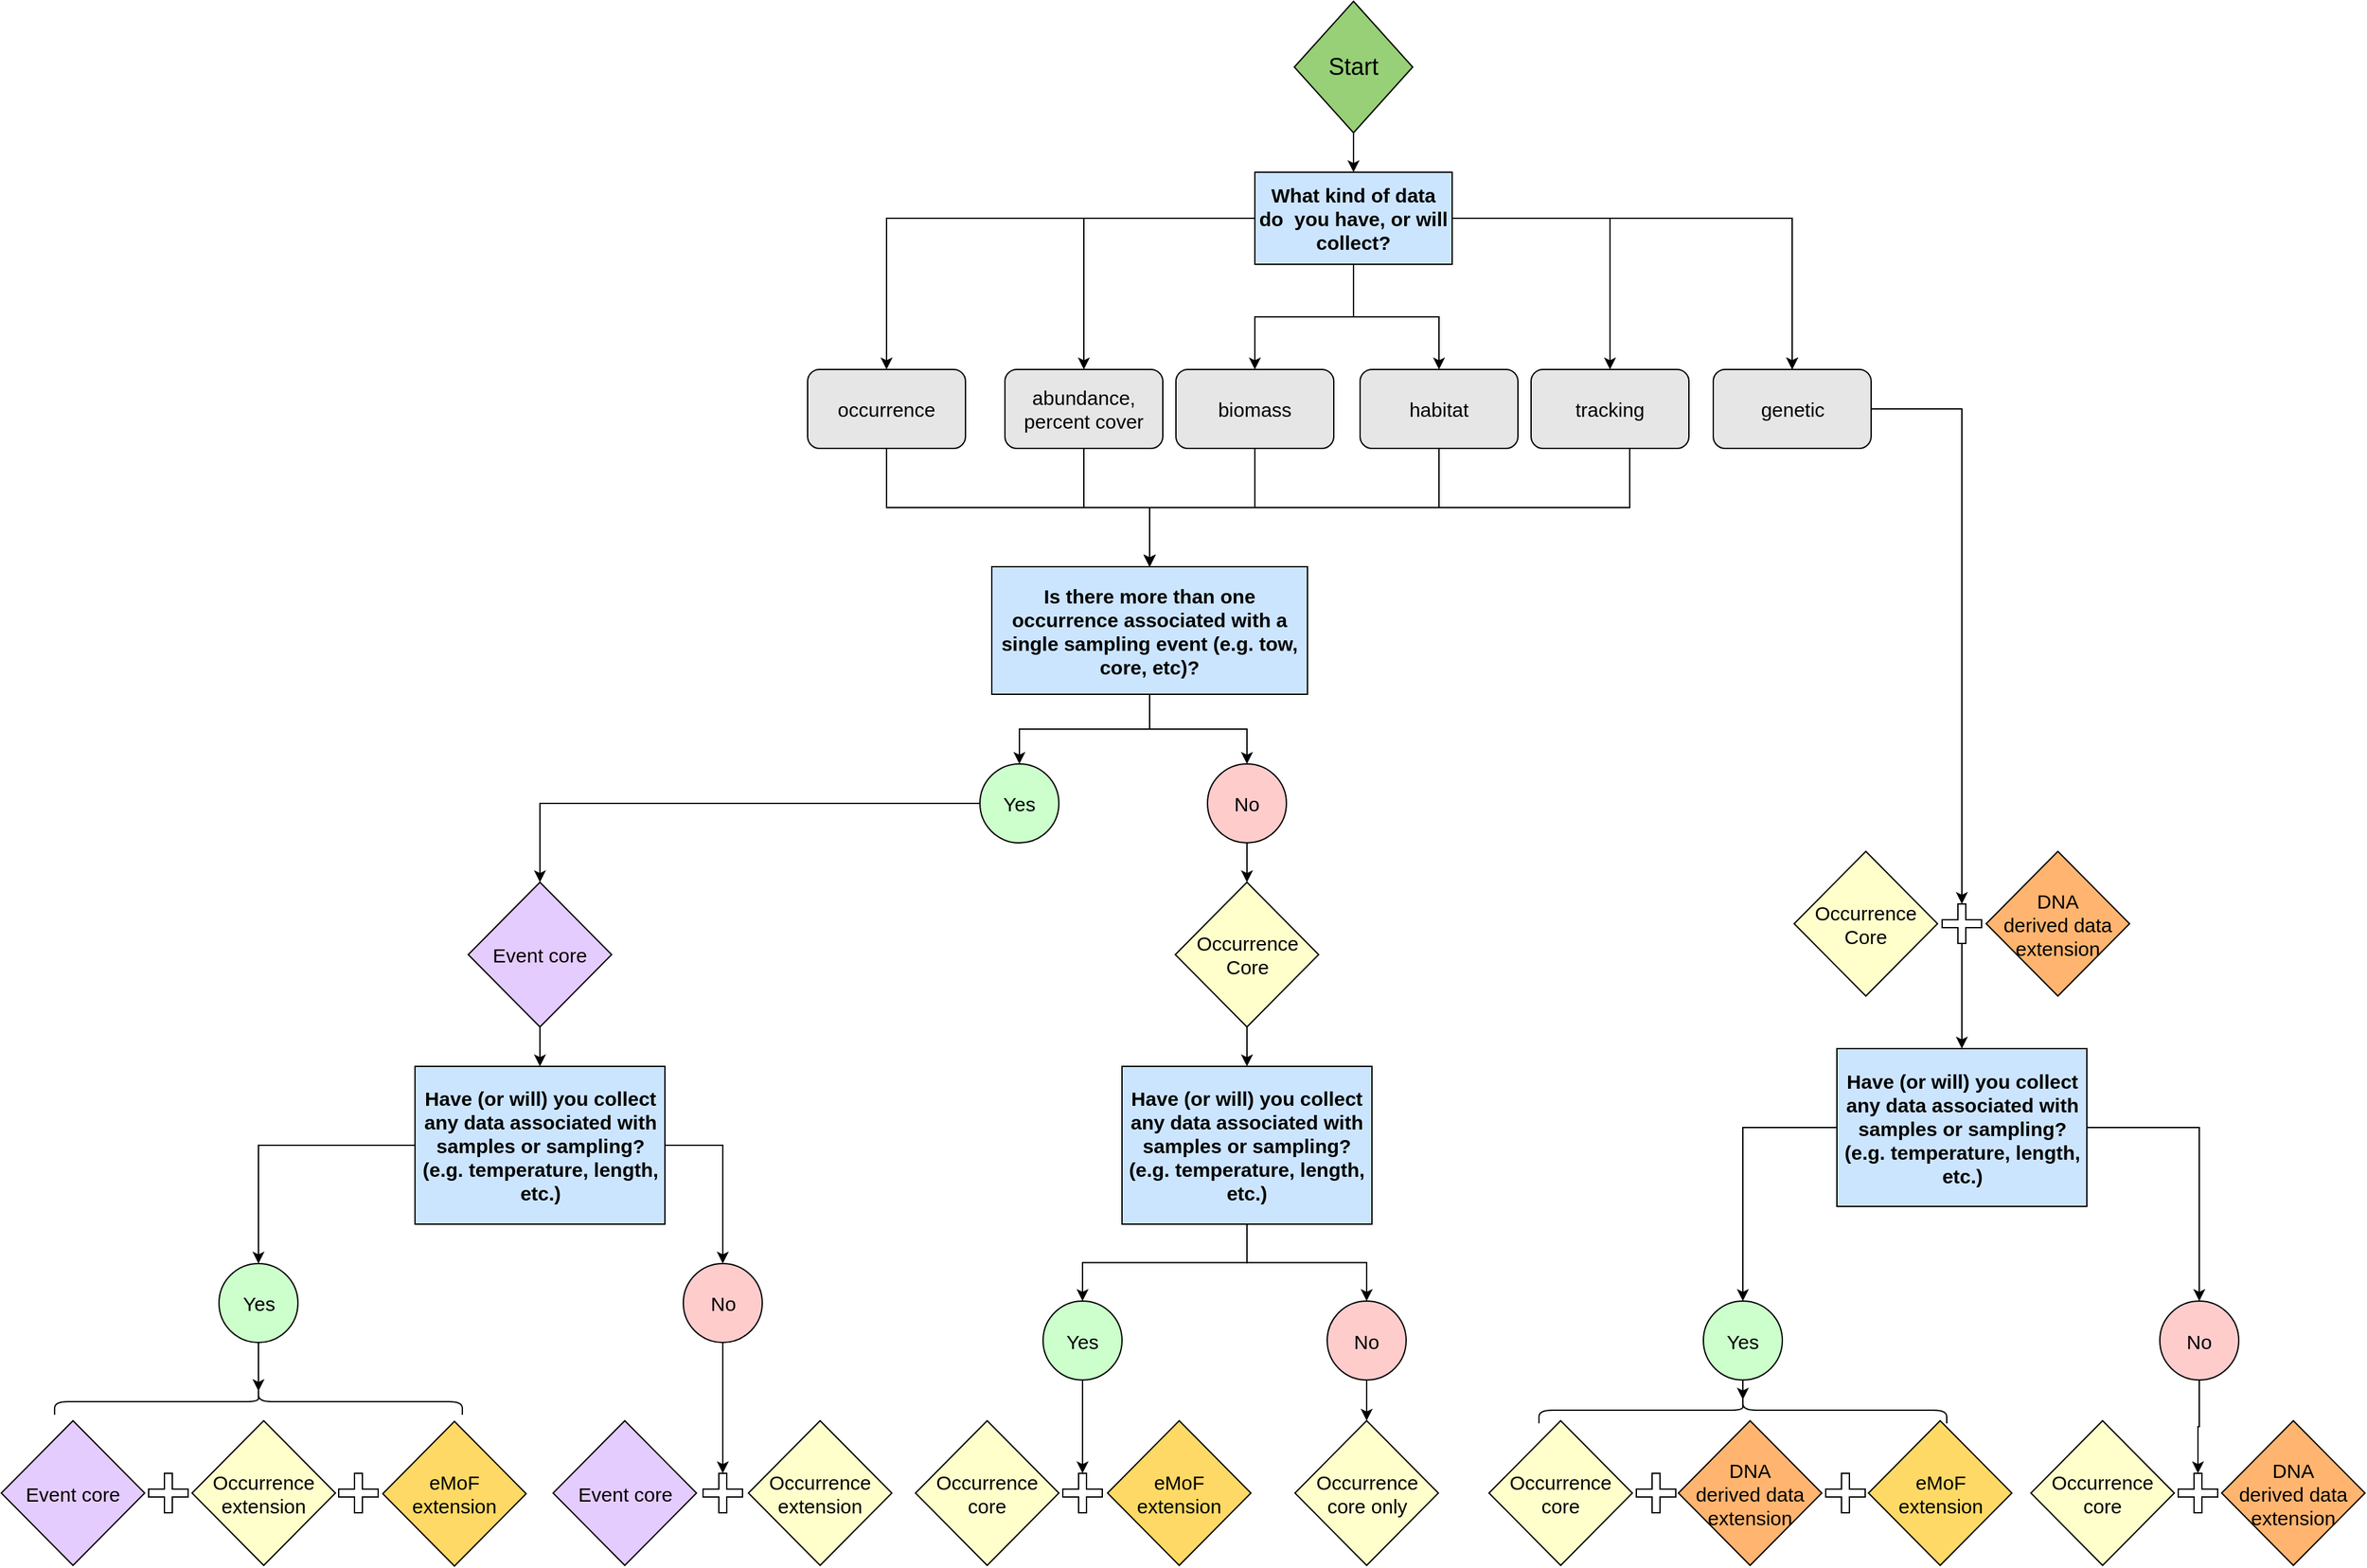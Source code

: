 <mxfile>
    <diagram name="OBIS" id="UvOoFBBmyslhh7-m53rs">
        <mxGraphModel dx="3834" dy="1837" grid="1" gridSize="10" guides="1" tooltips="1" connect="1" arrows="1" fold="1" page="1" pageScale="1" pageWidth="1100" pageHeight="850" math="0" shadow="0">
            <root>
                <mxCell id="hc1PMB7uW3_f1QSLA8F5-0"/>
                <mxCell id="hc1PMB7uW3_f1QSLA8F5-1" parent="hc1PMB7uW3_f1QSLA8F5-0"/>
                <mxCell id="0" value="" style="edgeStyle=orthogonalEdgeStyle;rounded=0;orthogonalLoop=1;jettySize=auto;html=1;fontSize=15;" edge="1" parent="hc1PMB7uW3_f1QSLA8F5-1" source="7" target="8">
                    <mxGeometry relative="1" as="geometry"/>
                </mxCell>
                <mxCell id="1" value="" style="edgeStyle=orthogonalEdgeStyle;rounded=0;orthogonalLoop=1;jettySize=auto;html=1;fontSize=15;" edge="1" parent="hc1PMB7uW3_f1QSLA8F5-1" source="7" target="10">
                    <mxGeometry relative="1" as="geometry"/>
                </mxCell>
                <mxCell id="2" value="" style="edgeStyle=orthogonalEdgeStyle;rounded=0;orthogonalLoop=1;jettySize=auto;html=1;fontSize=15;" edge="1" parent="hc1PMB7uW3_f1QSLA8F5-1" source="7" target="10">
                    <mxGeometry relative="1" as="geometry"/>
                </mxCell>
                <mxCell id="3" style="edgeStyle=orthogonalEdgeStyle;rounded=0;orthogonalLoop=1;jettySize=auto;html=1;fontSize=15;" edge="1" parent="hc1PMB7uW3_f1QSLA8F5-1" source="7" target="22">
                    <mxGeometry relative="1" as="geometry"/>
                </mxCell>
                <mxCell id="4" style="edgeStyle=orthogonalEdgeStyle;rounded=0;orthogonalLoop=1;jettySize=auto;html=1;fontSize=15;" edge="1" parent="hc1PMB7uW3_f1QSLA8F5-1" source="7" target="13">
                    <mxGeometry relative="1" as="geometry"/>
                </mxCell>
                <mxCell id="5" style="edgeStyle=orthogonalEdgeStyle;rounded=0;orthogonalLoop=1;jettySize=auto;html=1;fontSize=15;" edge="1" parent="hc1PMB7uW3_f1QSLA8F5-1" source="7" target="17">
                    <mxGeometry relative="1" as="geometry"/>
                </mxCell>
                <mxCell id="6" style="edgeStyle=orthogonalEdgeStyle;rounded=0;orthogonalLoop=1;jettySize=auto;html=1;fontSize=15;" edge="1" parent="hc1PMB7uW3_f1QSLA8F5-1" source="7" target="15">
                    <mxGeometry relative="1" as="geometry"/>
                </mxCell>
                <mxCell id="7" value="What kind of data do&amp;nbsp; you have, or will collect?" style="rounded=0;whiteSpace=wrap;html=1;shadow=0;fillColor=#CCE5FF;fontStyle=1;fontSize=15;" vertex="1" parent="hc1PMB7uW3_f1QSLA8F5-1">
                    <mxGeometry x="-440" y="-700" width="150" height="70" as="geometry"/>
                </mxCell>
                <mxCell id="8" value="occurrence" style="rounded=1;whiteSpace=wrap;html=1;fillColor=#E6E6E6;fontSize=15;" vertex="1" parent="hc1PMB7uW3_f1QSLA8F5-1">
                    <mxGeometry x="-780" y="-550" width="120" height="60" as="geometry"/>
                </mxCell>
                <mxCell id="9" value="" style="edgeStyle=orthogonalEdgeStyle;rounded=0;orthogonalLoop=1;jettySize=auto;html=1;entryX=0.5;entryY=0;entryDx=0;entryDy=0;entryPerimeter=0;fontSize=15;" edge="1" parent="hc1PMB7uW3_f1QSLA8F5-1" source="10" target="54">
                    <mxGeometry relative="1" as="geometry">
                        <mxPoint x="81" y="-280" as="targetPoint"/>
                    </mxGeometry>
                </mxCell>
                <mxCell id="10" value="genetic" style="whiteSpace=wrap;html=1;rounded=1;fillColor=#E6E6E6;fontSize=15;" vertex="1" parent="hc1PMB7uW3_f1QSLA8F5-1">
                    <mxGeometry x="-91.5" y="-550" width="120" height="60" as="geometry"/>
                </mxCell>
                <mxCell id="11" style="edgeStyle=orthogonalEdgeStyle;rounded=0;orthogonalLoop=1;jettySize=auto;html=1;exitX=0.5;exitY=1;exitDx=0;exitDy=0;fontSize=15;" edge="1" parent="hc1PMB7uW3_f1QSLA8F5-1" source="22" target="20">
                    <mxGeometry relative="1" as="geometry"/>
                </mxCell>
                <mxCell id="12" style="edgeStyle=orthogonalEdgeStyle;rounded=0;orthogonalLoop=1;jettySize=auto;html=1;entryX=0.5;entryY=0;entryDx=0;entryDy=0;fontSize=15;" edge="1" parent="hc1PMB7uW3_f1QSLA8F5-1" source="13" target="20">
                    <mxGeometry relative="1" as="geometry">
                        <mxPoint x="-560" y="-400" as="targetPoint"/>
                    </mxGeometry>
                </mxCell>
                <mxCell id="13" value="biomass" style="whiteSpace=wrap;html=1;rounded=1;fillColor=#E6E6E6;fontSize=15;" vertex="1" parent="hc1PMB7uW3_f1QSLA8F5-1">
                    <mxGeometry x="-500" y="-550" width="120" height="60" as="geometry"/>
                </mxCell>
                <mxCell id="14" style="edgeStyle=orthogonalEdgeStyle;rounded=0;orthogonalLoop=1;jettySize=auto;html=1;exitX=0.625;exitY=1;exitDx=0;exitDy=0;exitPerimeter=0;fontSize=15;" edge="1" parent="hc1PMB7uW3_f1QSLA8F5-1" source="15" target="20">
                    <mxGeometry relative="1" as="geometry"/>
                </mxCell>
                <mxCell id="15" value="tracking" style="whiteSpace=wrap;html=1;rounded=1;fillColor=#E6E6E6;fontSize=15;" vertex="1" parent="hc1PMB7uW3_f1QSLA8F5-1">
                    <mxGeometry x="-230" y="-550" width="120" height="60" as="geometry"/>
                </mxCell>
                <mxCell id="16" style="edgeStyle=orthogonalEdgeStyle;rounded=0;orthogonalLoop=1;jettySize=auto;html=1;entryX=0.5;entryY=0;entryDx=0;entryDy=0;exitX=0.5;exitY=1;exitDx=0;exitDy=0;fontSize=15;" edge="1" parent="hc1PMB7uW3_f1QSLA8F5-1" source="17" target="20">
                    <mxGeometry relative="1" as="geometry"/>
                </mxCell>
                <mxCell id="17" value="habitat" style="whiteSpace=wrap;html=1;rounded=1;fillColor=#E6E6E6;fontSize=15;" vertex="1" parent="hc1PMB7uW3_f1QSLA8F5-1">
                    <mxGeometry x="-360" y="-550" width="120" height="60" as="geometry"/>
                </mxCell>
                <mxCell id="18" style="edgeStyle=orthogonalEdgeStyle;rounded=0;orthogonalLoop=1;jettySize=auto;html=1;fontSize=15;" edge="1" parent="hc1PMB7uW3_f1QSLA8F5-1" source="20" target="24">
                    <mxGeometry relative="1" as="geometry"/>
                </mxCell>
                <mxCell id="19" style="edgeStyle=orthogonalEdgeStyle;rounded=0;orthogonalLoop=1;jettySize=auto;html=1;fontSize=15;" edge="1" parent="hc1PMB7uW3_f1QSLA8F5-1" source="20" target="26">
                    <mxGeometry relative="1" as="geometry"/>
                </mxCell>
                <mxCell id="20" value="&lt;span class=&quot;notion-enable-hover&quot; data-token-index=&quot;0&quot;&gt;Is there more than one occurrence associated with a single sampling event (e.g. tow, core, etc)?&lt;/span&gt;" style="whiteSpace=wrap;html=1;rounded=0;fontStyle=1;fillColor=#CCE5FF;fontSize=15;" vertex="1" parent="hc1PMB7uW3_f1QSLA8F5-1">
                    <mxGeometry x="-640" y="-400" width="240" height="97" as="geometry"/>
                </mxCell>
                <mxCell id="21" value="" style="edgeStyle=orthogonalEdgeStyle;rounded=0;orthogonalLoop=1;jettySize=auto;html=1;entryX=0.5;entryY=0;entryDx=0;entryDy=0;exitX=0.5;exitY=1;exitDx=0;exitDy=0;fontSize=15;" edge="1" parent="hc1PMB7uW3_f1QSLA8F5-1" source="8" target="20">
                    <mxGeometry relative="1" as="geometry">
                        <mxPoint x="-540" y="-520" as="sourcePoint"/>
                        <mxPoint x="-420" y="-370" as="targetPoint"/>
                    </mxGeometry>
                </mxCell>
                <mxCell id="22" value="abundance, percent cover" style="whiteSpace=wrap;html=1;rounded=1;fillColor=#E6E6E6;fontSize=15;" vertex="1" parent="hc1PMB7uW3_f1QSLA8F5-1">
                    <mxGeometry x="-630" y="-550" width="120" height="60" as="geometry"/>
                </mxCell>
                <mxCell id="23" value="" style="edgeStyle=orthogonalEdgeStyle;rounded=0;orthogonalLoop=1;jettySize=auto;html=1;fontSize=15;exitX=0;exitY=0.5;exitDx=0;exitDy=0;" edge="1" parent="hc1PMB7uW3_f1QSLA8F5-1" source="24" target="31">
                    <mxGeometry relative="1" as="geometry"/>
                </mxCell>
                <mxCell id="24" value="Yes" style="ellipse;whiteSpace=wrap;html=1;fillColor=#CCFFCC;fontSize=15;" vertex="1" parent="hc1PMB7uW3_f1QSLA8F5-1">
                    <mxGeometry x="-649" y="-250" width="60" height="60" as="geometry"/>
                </mxCell>
                <mxCell id="25" value="" style="edgeStyle=orthogonalEdgeStyle;rounded=0;orthogonalLoop=1;jettySize=auto;html=1;fontSize=15;exitX=0.5;exitY=1;exitDx=0;exitDy=0;" edge="1" parent="hc1PMB7uW3_f1QSLA8F5-1" source="26" target="33">
                    <mxGeometry relative="1" as="geometry">
                        <mxPoint x="-340" y="-180" as="sourcePoint"/>
                    </mxGeometry>
                </mxCell>
                <mxCell id="26" value="No" style="ellipse;whiteSpace=wrap;html=1;fillColor=#FFCCCC;fontSize=15;" vertex="1" parent="hc1PMB7uW3_f1QSLA8F5-1">
                    <mxGeometry x="-476" y="-250" width="60" height="60" as="geometry"/>
                </mxCell>
                <mxCell id="27" style="edgeStyle=orthogonalEdgeStyle;rounded=0;orthogonalLoop=1;jettySize=auto;html=1;fontSize=15;" edge="1" parent="hc1PMB7uW3_f1QSLA8F5-1" source="29" target="35">
                    <mxGeometry relative="1" as="geometry"/>
                </mxCell>
                <mxCell id="28" style="edgeStyle=orthogonalEdgeStyle;rounded=0;orthogonalLoop=1;jettySize=auto;html=1;fontSize=15;" edge="1" parent="hc1PMB7uW3_f1QSLA8F5-1" source="29" target="37">
                    <mxGeometry relative="1" as="geometry"/>
                </mxCell>
                <mxCell id="29" value="&lt;b style=&quot;font-size: 15px;&quot;&gt;Have (or will) you collect any data associated with samples or sampling? (e.g. temperature, length, etc.)&lt;/b&gt;" style="whiteSpace=wrap;html=1;rounded=0;fillColor=#CCE5FF;fontSize=15;" vertex="1" parent="hc1PMB7uW3_f1QSLA8F5-1">
                    <mxGeometry x="-1078.5" y="-20" width="190" height="120" as="geometry"/>
                </mxCell>
                <mxCell id="30" style="edgeStyle=orthogonalEdgeStyle;rounded=0;orthogonalLoop=1;jettySize=auto;html=1;fontSize=15;" edge="1" parent="hc1PMB7uW3_f1QSLA8F5-1" source="31" target="29">
                    <mxGeometry relative="1" as="geometry"/>
                </mxCell>
                <mxCell id="31" value="Event core" style="rhombus;whiteSpace=wrap;html=1;fillColor=#E5CCFF;fontSize=15;" vertex="1" parent="hc1PMB7uW3_f1QSLA8F5-1">
                    <mxGeometry x="-1038" y="-160" width="109" height="110" as="geometry"/>
                </mxCell>
                <mxCell id="32" style="edgeStyle=orthogonalEdgeStyle;rounded=0;orthogonalLoop=1;jettySize=auto;html=1;exitX=0.5;exitY=1;exitDx=0;exitDy=0;fontSize=15;" edge="1" parent="hc1PMB7uW3_f1QSLA8F5-1" source="33" target="64">
                    <mxGeometry relative="1" as="geometry"/>
                </mxCell>
                <mxCell id="33" value="Occurrence Core" style="rhombus;whiteSpace=wrap;html=1;fillColor=#FFFFCC;fontSize=15;" vertex="1" parent="hc1PMB7uW3_f1QSLA8F5-1">
                    <mxGeometry x="-500.5" y="-160" width="109" height="110" as="geometry"/>
                </mxCell>
                <mxCell id="34" value="" style="edgeStyle=orthogonalEdgeStyle;rounded=0;orthogonalLoop=1;jettySize=auto;html=1;entryX=0.1;entryY=0.5;entryDx=0;entryDy=0;entryPerimeter=0;fontSize=15;exitX=0.5;exitY=1;exitDx=0;exitDy=0;" edge="1" parent="hc1PMB7uW3_f1QSLA8F5-1" source="35" target="78">
                    <mxGeometry relative="1" as="geometry">
                        <mxPoint x="-1002" y="218.5" as="sourcePoint"/>
                    </mxGeometry>
                </mxCell>
                <mxCell id="35" value="Yes" style="ellipse;whiteSpace=wrap;html=1;fillColor=#CCFFCC;fontSize=15;" vertex="1" parent="hc1PMB7uW3_f1QSLA8F5-1">
                    <mxGeometry x="-1227.5" y="130" width="60" height="60" as="geometry"/>
                </mxCell>
                <mxCell id="36" value="" style="edgeStyle=orthogonalEdgeStyle;rounded=0;orthogonalLoop=1;jettySize=auto;html=1;fontSize=15;entryX=0.5;entryY=0;entryDx=0;entryDy=0;entryPerimeter=0;" edge="1" parent="hc1PMB7uW3_f1QSLA8F5-1" source="37" target="76">
                    <mxGeometry relative="1" as="geometry"/>
                </mxCell>
                <mxCell id="37" value="No" style="ellipse;whiteSpace=wrap;html=1;fillColor=#FFCCCC;fontSize=15;" vertex="1" parent="hc1PMB7uW3_f1QSLA8F5-1">
                    <mxGeometry x="-874.5" y="130" width="60" height="60" as="geometry"/>
                </mxCell>
                <mxCell id="38" value="Event core" style="rhombus;whiteSpace=wrap;html=1;fillColor=#E5CCFF;fontSize=15;" vertex="1" parent="hc1PMB7uW3_f1QSLA8F5-1">
                    <mxGeometry x="-1393" y="249.5" width="109" height="110" as="geometry"/>
                </mxCell>
                <mxCell id="39" value="Event core" style="rhombus;whiteSpace=wrap;html=1;fillColor=#E5CCFF;fontSize=15;" vertex="1" parent="hc1PMB7uW3_f1QSLA8F5-1">
                    <mxGeometry x="-973.5" y="249.5" width="109" height="110" as="geometry"/>
                </mxCell>
                <mxCell id="40" style="edgeStyle=orthogonalEdgeStyle;rounded=0;orthogonalLoop=1;jettySize=auto;html=1;exitX=0.5;exitY=1;exitDx=0;exitDy=0;exitPerimeter=0;fontSize=15;" edge="1" parent="hc1PMB7uW3_f1QSLA8F5-1" source="54" target="44">
                    <mxGeometry relative="1" as="geometry">
                        <mxPoint x="164.5" y="44" as="sourcePoint"/>
                    </mxGeometry>
                </mxCell>
                <mxCell id="41" value="Occurrence Core" style="rhombus;whiteSpace=wrap;html=1;rounded=0;fillColor=#FFFFCC;fontSize=15;" vertex="1" parent="hc1PMB7uW3_f1QSLA8F5-1">
                    <mxGeometry x="-30" y="-183.5" width="109" height="110" as="geometry"/>
                </mxCell>
                <mxCell id="42" style="edgeStyle=orthogonalEdgeStyle;rounded=0;orthogonalLoop=1;jettySize=auto;html=1;" edge="1" parent="hc1PMB7uW3_f1QSLA8F5-1" source="44" target="46">
                    <mxGeometry relative="1" as="geometry"/>
                </mxCell>
                <mxCell id="43" style="edgeStyle=orthogonalEdgeStyle;rounded=0;orthogonalLoop=1;jettySize=auto;html=1;" edge="1" parent="hc1PMB7uW3_f1QSLA8F5-1" source="44" target="48">
                    <mxGeometry relative="1" as="geometry"/>
                </mxCell>
                <mxCell id="44" value="&lt;b style=&quot;font-size: 15px;&quot;&gt;Have (or will) you collect any data associated with samples or sampling? (e.g. temperature, length, etc.)&lt;/b&gt;" style="whiteSpace=wrap;html=1;rounded=0;fillColor=#CCE5FF;fontSize=15;" vertex="1" parent="hc1PMB7uW3_f1QSLA8F5-1">
                    <mxGeometry x="2.5" y="-33.5" width="190" height="120" as="geometry"/>
                </mxCell>
                <mxCell id="45" style="edgeStyle=orthogonalEdgeStyle;rounded=0;orthogonalLoop=1;jettySize=auto;html=1;exitX=0.5;exitY=1;exitDx=0;exitDy=0;entryX=0.1;entryY=0.5;entryDx=0;entryDy=0;entryPerimeter=0;fontSize=15;" edge="1" parent="hc1PMB7uW3_f1QSLA8F5-1" source="46" target="61">
                    <mxGeometry relative="1" as="geometry"/>
                </mxCell>
                <mxCell id="46" value="Yes" style="ellipse;whiteSpace=wrap;html=1;fillColor=#CCFFCC;fontSize=15;" vertex="1" parent="hc1PMB7uW3_f1QSLA8F5-1">
                    <mxGeometry x="-99" y="158.5" width="60" height="60" as="geometry"/>
                </mxCell>
                <mxCell id="47" value="" style="edgeStyle=orthogonalEdgeStyle;rounded=0;orthogonalLoop=1;jettySize=auto;html=1;entryX=0.5;entryY=0;entryDx=0;entryDy=0;entryPerimeter=0;fontSize=15;" edge="1" parent="hc1PMB7uW3_f1QSLA8F5-1" source="48" target="59">
                    <mxGeometry relative="1" as="geometry"/>
                </mxCell>
                <mxCell id="48" value="No" style="ellipse;whiteSpace=wrap;html=1;fillColor=#FFCCCC;fontSize=15;" vertex="1" parent="hc1PMB7uW3_f1QSLA8F5-1">
                    <mxGeometry x="248" y="158.5" width="60" height="60" as="geometry"/>
                </mxCell>
                <mxCell id="49" value="Occurrence &lt;br style=&quot;font-size: 15px;&quot;&gt;core" style="rhombus;whiteSpace=wrap;html=1;fillColor=#FFFFCC;fontSize=15;" vertex="1" parent="hc1PMB7uW3_f1QSLA8F5-1">
                    <mxGeometry x="-262" y="249.5" width="109" height="110" as="geometry"/>
                </mxCell>
                <mxCell id="50" value="Occurrence &lt;br style=&quot;font-size: 15px;&quot;&gt;core" style="rhombus;whiteSpace=wrap;html=1;fillColor=#FFFFCC;fontSize=15;" vertex="1" parent="hc1PMB7uW3_f1QSLA8F5-1">
                    <mxGeometry x="150" y="249.5" width="109" height="110" as="geometry"/>
                </mxCell>
                <mxCell id="51" value="DNA&lt;br style=&quot;font-size: 15px;&quot;&gt;derived data&lt;br&gt;extension" style="rhombus;whiteSpace=wrap;html=1;rounded=0;fillColor=#FFB570;fontSize=15;" vertex="1" parent="hc1PMB7uW3_f1QSLA8F5-1">
                    <mxGeometry x="116" y="-183.5" width="109" height="110" as="geometry"/>
                </mxCell>
                <mxCell id="52" style="edgeStyle=orthogonalEdgeStyle;rounded=0;orthogonalLoop=1;jettySize=auto;html=1;fontSize=15;" edge="1" parent="hc1PMB7uW3_f1QSLA8F5-1" source="53" target="7">
                    <mxGeometry relative="1" as="geometry"/>
                </mxCell>
                <mxCell id="53" value="Start" style="rhombus;whiteSpace=wrap;html=1;fillColor=#97D077;fontSize=18;" vertex="1" parent="hc1PMB7uW3_f1QSLA8F5-1">
                    <mxGeometry x="-410" y="-830" width="90" height="100" as="geometry"/>
                </mxCell>
                <mxCell id="54" value="" style="shape=cross;whiteSpace=wrap;html=1;fontSize=15;" vertex="1" parent="hc1PMB7uW3_f1QSLA8F5-1">
                    <mxGeometry x="82.5" y="-143.5" width="30" height="30" as="geometry"/>
                </mxCell>
                <mxCell id="55" value="eMoF&lt;br style=&quot;font-size: 15px;&quot;&gt;extension" style="rhombus;whiteSpace=wrap;html=1;rounded=0;fillColor=#FFD966;fontSize=15;" vertex="1" parent="hc1PMB7uW3_f1QSLA8F5-1">
                    <mxGeometry x="-1103" y="250" width="109" height="110" as="geometry"/>
                </mxCell>
                <mxCell id="56" value="eMoF&lt;br style=&quot;font-size: 15px;&quot;&gt;extension" style="rhombus;whiteSpace=wrap;html=1;rounded=0;fillColor=#FFD966;fontSize=15;" vertex="1" parent="hc1PMB7uW3_f1QSLA8F5-1">
                    <mxGeometry x="26.5" y="249.5" width="109" height="110" as="geometry"/>
                </mxCell>
                <mxCell id="57" value="" style="shape=cross;whiteSpace=wrap;html=1;fontSize=15;" vertex="1" parent="hc1PMB7uW3_f1QSLA8F5-1">
                    <mxGeometry x="-150" y="289.5" width="30" height="30" as="geometry"/>
                </mxCell>
                <mxCell id="58" value="" style="shape=cross;whiteSpace=wrap;html=1;fontSize=15;" vertex="1" parent="hc1PMB7uW3_f1QSLA8F5-1">
                    <mxGeometry x="-1281" y="289.5" width="30" height="30" as="geometry"/>
                </mxCell>
                <mxCell id="59" value="" style="shape=cross;whiteSpace=wrap;html=1;fontSize=15;" vertex="1" parent="hc1PMB7uW3_f1QSLA8F5-1">
                    <mxGeometry x="262" y="289.5" width="30" height="30" as="geometry"/>
                </mxCell>
                <mxCell id="60" value="" style="shape=cross;whiteSpace=wrap;html=1;fontSize=15;" vertex="1" parent="hc1PMB7uW3_f1QSLA8F5-1">
                    <mxGeometry x="-6" y="289.5" width="30" height="30" as="geometry"/>
                </mxCell>
                <mxCell id="61" value="" style="shape=curlyBracket;whiteSpace=wrap;html=1;rounded=1;labelPosition=left;verticalLabelPosition=middle;align=right;verticalAlign=middle;rotation=90;fontSize=15;" vertex="1" parent="hc1PMB7uW3_f1QSLA8F5-1">
                    <mxGeometry x="-79" y="86.5" width="20" height="310" as="geometry"/>
                </mxCell>
                <mxCell id="62" style="edgeStyle=orthogonalEdgeStyle;rounded=0;orthogonalLoop=1;jettySize=auto;html=1;entryX=0.5;entryY=0;entryDx=0;entryDy=0;fontSize=15;" edge="1" parent="hc1PMB7uW3_f1QSLA8F5-1" source="64" target="66">
                    <mxGeometry relative="1" as="geometry"/>
                </mxCell>
                <mxCell id="63" style="edgeStyle=orthogonalEdgeStyle;rounded=0;orthogonalLoop=1;jettySize=auto;html=1;fontSize=15;" edge="1" parent="hc1PMB7uW3_f1QSLA8F5-1" source="64" target="68">
                    <mxGeometry relative="1" as="geometry"/>
                </mxCell>
                <mxCell id="64" value="&lt;b style=&quot;font-size: 15px;&quot;&gt;Have (or will) you collect any data associated with samples or sampling? (e.g. temperature, length, etc.)&lt;/b&gt;" style="whiteSpace=wrap;html=1;rounded=0;fillColor=#CCE5FF;fontSize=15;" vertex="1" parent="hc1PMB7uW3_f1QSLA8F5-1">
                    <mxGeometry x="-541" y="-20" width="190" height="120" as="geometry"/>
                </mxCell>
                <mxCell id="65" value="" style="edgeStyle=orthogonalEdgeStyle;rounded=0;orthogonalLoop=1;jettySize=auto;html=1;entryX=0.5;entryY=0;entryDx=0;entryDy=0;entryPerimeter=0;fontSize=15;" edge="1" parent="hc1PMB7uW3_f1QSLA8F5-1" source="66" target="72">
                    <mxGeometry relative="1" as="geometry"/>
                </mxCell>
                <mxCell id="66" value="Yes" style="ellipse;whiteSpace=wrap;html=1;fillColor=#CCFFCC;fontSize=15;" vertex="1" parent="hc1PMB7uW3_f1QSLA8F5-1">
                    <mxGeometry x="-601" y="158.5" width="60" height="60" as="geometry"/>
                </mxCell>
                <mxCell id="67" value="" style="edgeStyle=orthogonalEdgeStyle;rounded=0;orthogonalLoop=1;jettySize=auto;html=1;fontSize=15;" edge="1" parent="hc1PMB7uW3_f1QSLA8F5-1" source="68" target="70">
                    <mxGeometry relative="1" as="geometry"/>
                </mxCell>
                <mxCell id="68" value="No" style="ellipse;whiteSpace=wrap;html=1;fillColor=#FFCCCC;fontSize=15;" vertex="1" parent="hc1PMB7uW3_f1QSLA8F5-1">
                    <mxGeometry x="-385" y="158.5" width="60" height="60" as="geometry"/>
                </mxCell>
                <mxCell id="69" value="Occurrence&lt;br style=&quot;font-size: 15px;&quot;&gt;core" style="rhombus;whiteSpace=wrap;html=1;fillColor=#FFFFCC;fontSize=15;" vertex="1" parent="hc1PMB7uW3_f1QSLA8F5-1">
                    <mxGeometry x="-698" y="249.5" width="109" height="110" as="geometry"/>
                </mxCell>
                <mxCell id="70" value="Occurrence&lt;br style=&quot;border-color: var(--border-color); font-size: 15px;&quot;&gt;core only" style="rhombus;whiteSpace=wrap;html=1;fillColor=#FFFFCC;fontSize=15;" vertex="1" parent="hc1PMB7uW3_f1QSLA8F5-1">
                    <mxGeometry x="-409.5" y="249.5" width="109" height="110" as="geometry"/>
                </mxCell>
                <mxCell id="71" value="eMoF&lt;br style=&quot;font-size: 15px;&quot;&gt;extension" style="rhombus;whiteSpace=wrap;html=1;rounded=0;fillColor=#FFD966;fontSize=15;" vertex="1" parent="hc1PMB7uW3_f1QSLA8F5-1">
                    <mxGeometry x="-552" y="249.5" width="109" height="110" as="geometry"/>
                </mxCell>
                <mxCell id="72" value="" style="shape=cross;whiteSpace=wrap;html=1;fontSize=15;" vertex="1" parent="hc1PMB7uW3_f1QSLA8F5-1">
                    <mxGeometry x="-586" y="289.5" width="30" height="30" as="geometry"/>
                </mxCell>
                <mxCell id="73" value="DNA&lt;br style=&quot;font-size: 15px;&quot;&gt;derived data&lt;br&gt;extension" style="rhombus;whiteSpace=wrap;html=1;rounded=0;fillColor=#FFB570;fontSize=15;" vertex="1" parent="hc1PMB7uW3_f1QSLA8F5-1">
                    <mxGeometry x="-118" y="249.5" width="109" height="110" as="geometry"/>
                </mxCell>
                <mxCell id="74" value="DNA&lt;br style=&quot;font-size: 15px;&quot;&gt;derived data&lt;br&gt;extension" style="rhombus;whiteSpace=wrap;html=1;rounded=0;fillColor=#FFB570;fontSize=15;" vertex="1" parent="hc1PMB7uW3_f1QSLA8F5-1">
                    <mxGeometry x="295" y="249.5" width="109" height="110" as="geometry"/>
                </mxCell>
                <mxCell id="75" value="Occurrence&lt;br style=&quot;font-size: 15px;&quot;&gt;extension" style="rhombus;whiteSpace=wrap;html=1;fillColor=#FFFFCC;fontSize=15;" vertex="1" parent="hc1PMB7uW3_f1QSLA8F5-1">
                    <mxGeometry x="-825" y="249.5" width="109" height="110" as="geometry"/>
                </mxCell>
                <mxCell id="76" value="" style="shape=cross;whiteSpace=wrap;html=1;fontSize=15;" vertex="1" parent="hc1PMB7uW3_f1QSLA8F5-1">
                    <mxGeometry x="-859.5" y="289.5" width="30" height="30" as="geometry"/>
                </mxCell>
                <mxCell id="77" value="Occurrence&lt;br style=&quot;font-size: 15px;&quot;&gt;extension" style="rhombus;whiteSpace=wrap;html=1;fillColor=#FFFFCC;fontSize=15;" vertex="1" parent="hc1PMB7uW3_f1QSLA8F5-1">
                    <mxGeometry x="-1248" y="249.5" width="109" height="110" as="geometry"/>
                </mxCell>
                <mxCell id="78" value="" style="shape=curlyBracket;whiteSpace=wrap;html=1;rounded=1;labelPosition=left;verticalLabelPosition=middle;align=right;verticalAlign=middle;rotation=90;fontSize=15;" vertex="1" parent="hc1PMB7uW3_f1QSLA8F5-1">
                    <mxGeometry x="-1207.5" y="80" width="20" height="310" as="geometry"/>
                </mxCell>
                <mxCell id="79" value="" style="shape=cross;whiteSpace=wrap;html=1;fontSize=15;" vertex="1" parent="hc1PMB7uW3_f1QSLA8F5-1">
                    <mxGeometry x="-1136.5" y="289.5" width="30" height="30" as="geometry"/>
                </mxCell>
            </root>
        </mxGraphModel>
    </diagram>
</mxfile>